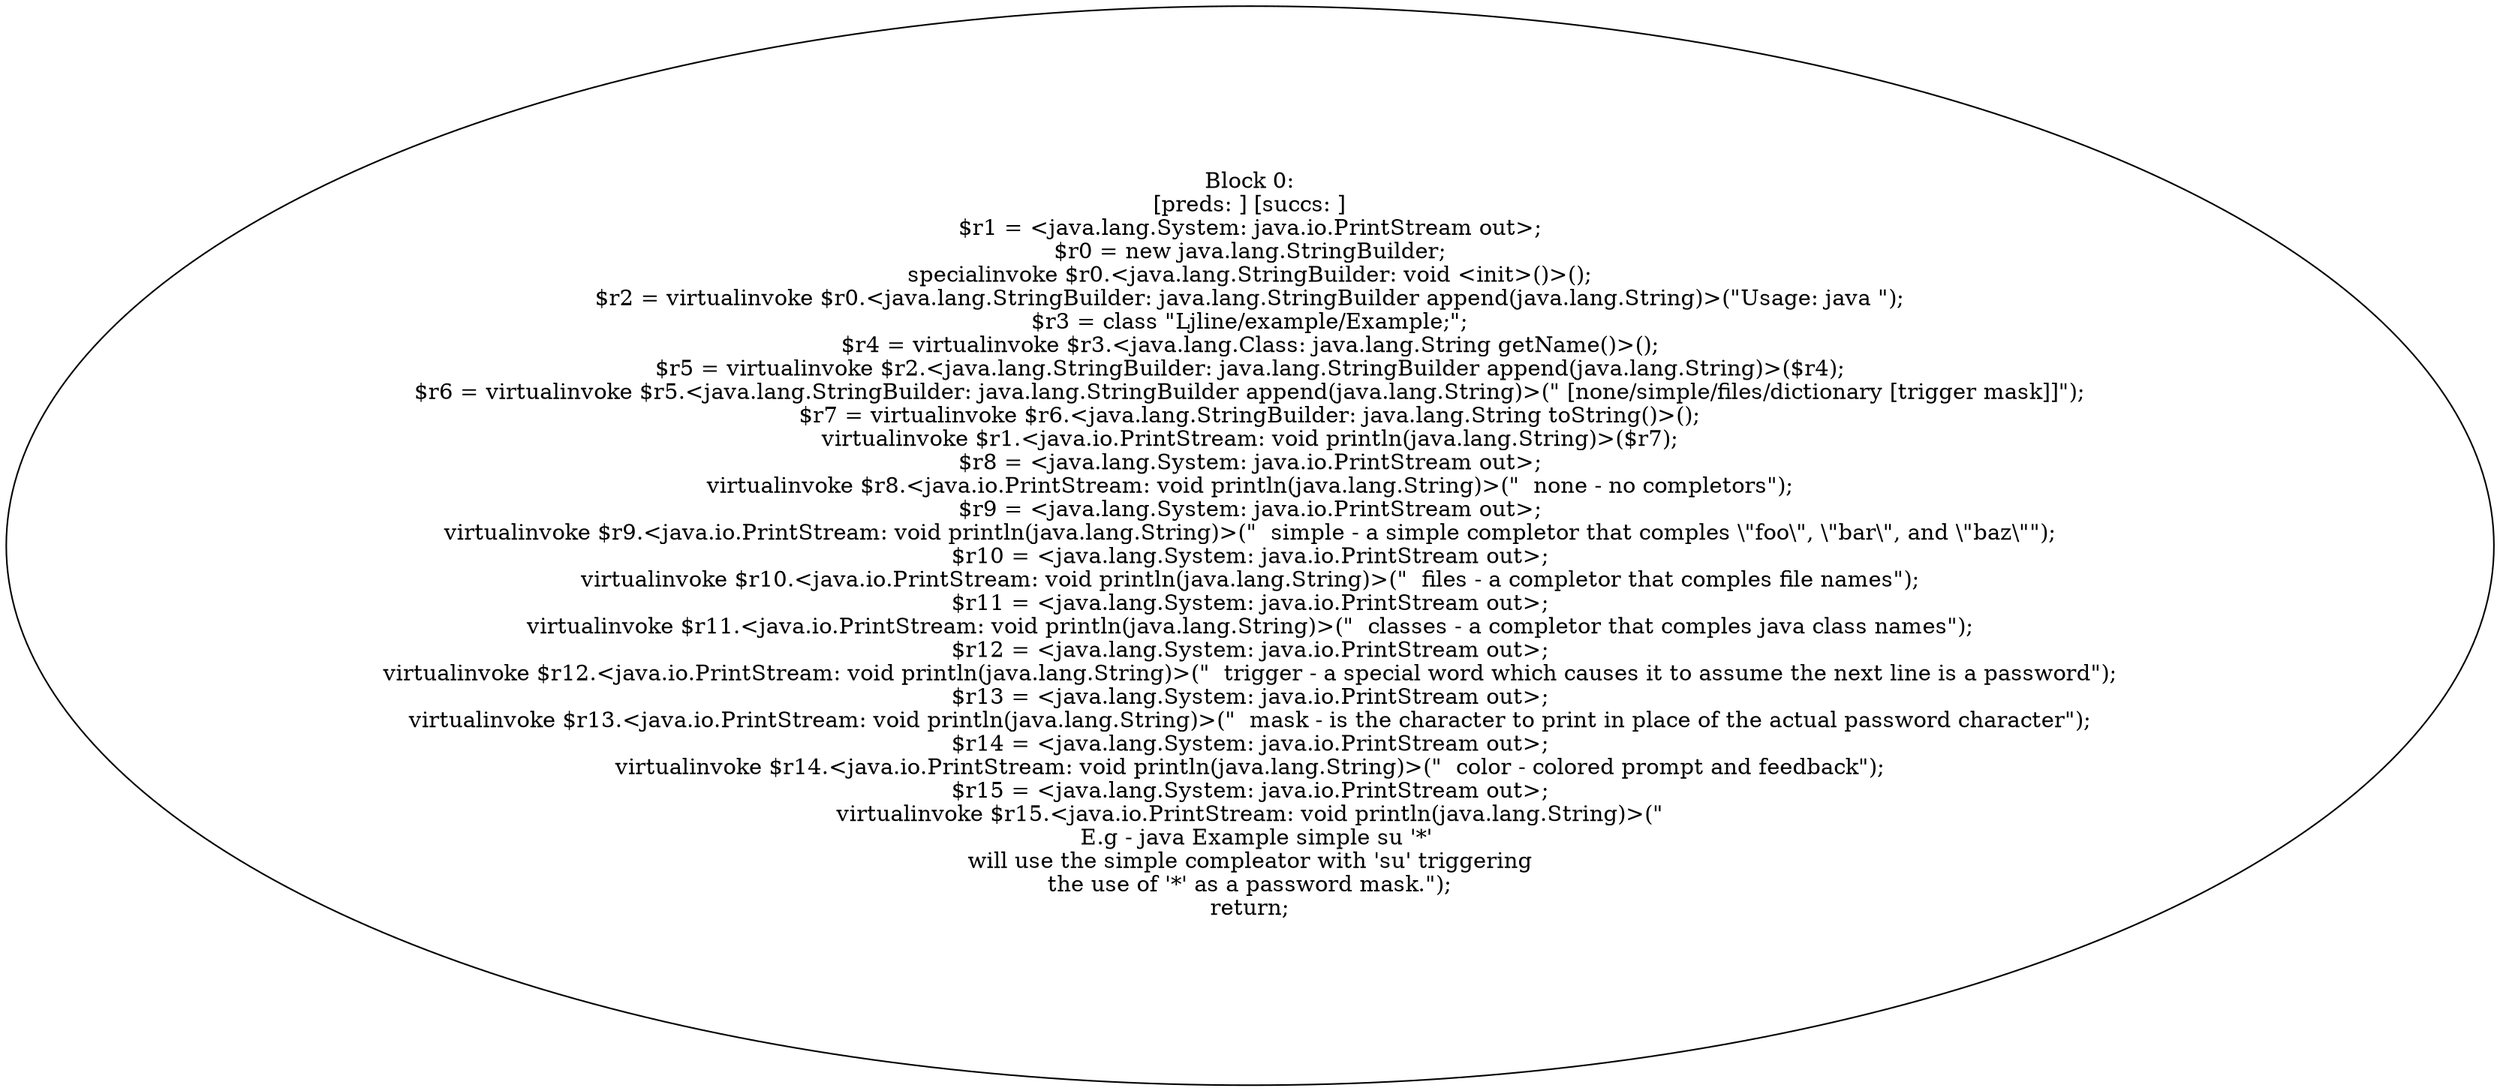 digraph "unitGraph" {
    "Block 0:
[preds: ] [succs: ]
$r1 = <java.lang.System: java.io.PrintStream out>;
$r0 = new java.lang.StringBuilder;
specialinvoke $r0.<java.lang.StringBuilder: void <init>()>();
$r2 = virtualinvoke $r0.<java.lang.StringBuilder: java.lang.StringBuilder append(java.lang.String)>(\"Usage: java \");
$r3 = class \"Ljline/example/Example;\";
$r4 = virtualinvoke $r3.<java.lang.Class: java.lang.String getName()>();
$r5 = virtualinvoke $r2.<java.lang.StringBuilder: java.lang.StringBuilder append(java.lang.String)>($r4);
$r6 = virtualinvoke $r5.<java.lang.StringBuilder: java.lang.StringBuilder append(java.lang.String)>(\" [none/simple/files/dictionary [trigger mask]]\");
$r7 = virtualinvoke $r6.<java.lang.StringBuilder: java.lang.String toString()>();
virtualinvoke $r1.<java.io.PrintStream: void println(java.lang.String)>($r7);
$r8 = <java.lang.System: java.io.PrintStream out>;
virtualinvoke $r8.<java.io.PrintStream: void println(java.lang.String)>(\"  none - no completors\");
$r9 = <java.lang.System: java.io.PrintStream out>;
virtualinvoke $r9.<java.io.PrintStream: void println(java.lang.String)>(\"  simple - a simple completor that comples \\\"foo\\\", \\\"bar\\\", and \\\"baz\\\"\");
$r10 = <java.lang.System: java.io.PrintStream out>;
virtualinvoke $r10.<java.io.PrintStream: void println(java.lang.String)>(\"  files - a completor that comples file names\");
$r11 = <java.lang.System: java.io.PrintStream out>;
virtualinvoke $r11.<java.io.PrintStream: void println(java.lang.String)>(\"  classes - a completor that comples java class names\");
$r12 = <java.lang.System: java.io.PrintStream out>;
virtualinvoke $r12.<java.io.PrintStream: void println(java.lang.String)>(\"  trigger - a special word which causes it to assume the next line is a password\");
$r13 = <java.lang.System: java.io.PrintStream out>;
virtualinvoke $r13.<java.io.PrintStream: void println(java.lang.String)>(\"  mask - is the character to print in place of the actual password character\");
$r14 = <java.lang.System: java.io.PrintStream out>;
virtualinvoke $r14.<java.io.PrintStream: void println(java.lang.String)>(\"  color - colored prompt and feedback\");
$r15 = <java.lang.System: java.io.PrintStream out>;
virtualinvoke $r15.<java.io.PrintStream: void println(java.lang.String)>(\"\n  E.g - java Example simple su \'*\'\nwill use the simple compleator with \'su\' triggering\nthe use of \'*\' as a password mask.\");
return;
"
}
